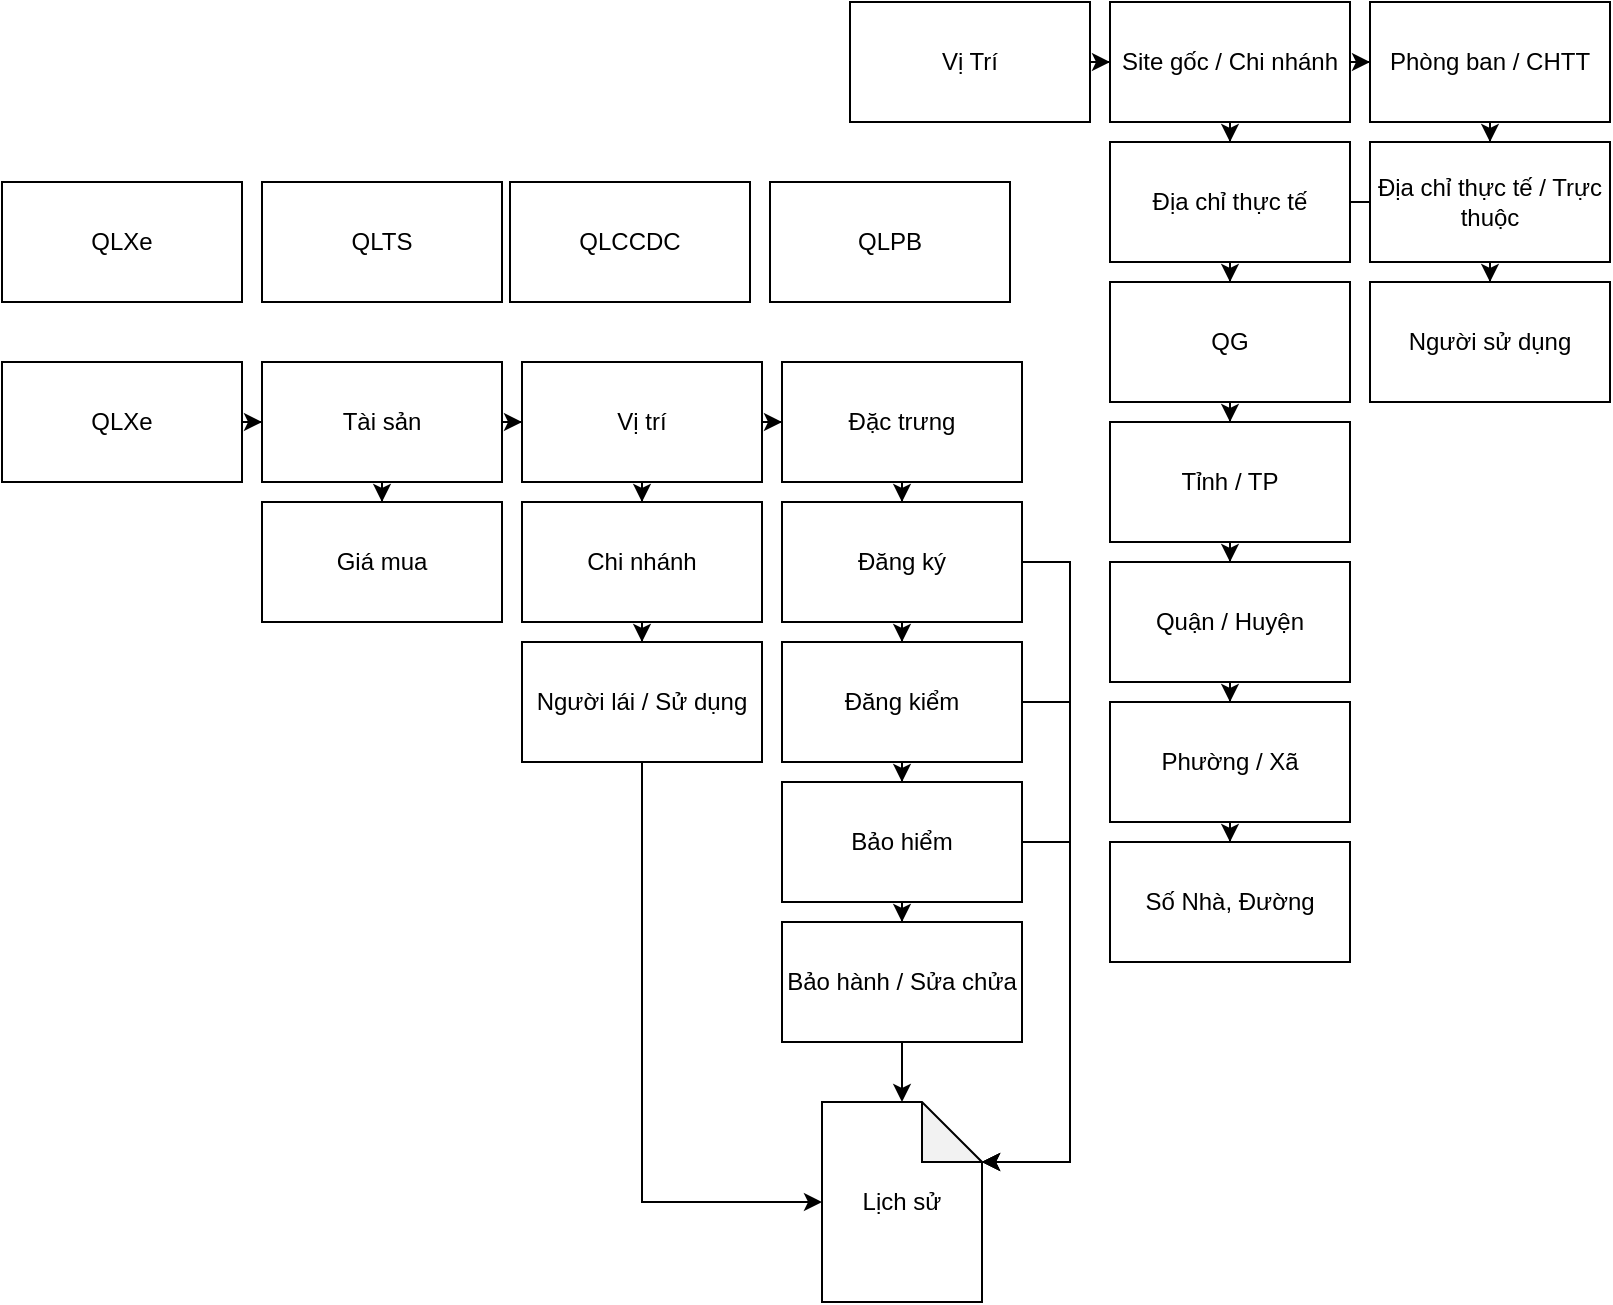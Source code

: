 <mxfile version="24.0.5" type="github">
  <diagram name="Trang-1" id="6WqdI3NEc1mItbDLKokB">
    <mxGraphModel dx="1034" dy="724" grid="1" gridSize="10" guides="1" tooltips="1" connect="1" arrows="1" fold="1" page="1" pageScale="1" pageWidth="827" pageHeight="1169" math="0" shadow="0">
      <root>
        <mxCell id="0" />
        <mxCell id="1" parent="0" />
        <mxCell id="uQeBqYyg12_eveGrQPS6-1" value="QLXe" style="rounded=0;whiteSpace=wrap;html=1;" vertex="1" parent="1">
          <mxGeometry x="16" y="100" width="120" height="60" as="geometry" />
        </mxCell>
        <mxCell id="uQeBqYyg12_eveGrQPS6-2" value="QLTS" style="rounded=0;whiteSpace=wrap;html=1;" vertex="1" parent="1">
          <mxGeometry x="146" y="100" width="120" height="60" as="geometry" />
        </mxCell>
        <mxCell id="uQeBqYyg12_eveGrQPS6-3" value="QLCCDC" style="rounded=0;whiteSpace=wrap;html=1;" vertex="1" parent="1">
          <mxGeometry x="270" y="100" width="120" height="60" as="geometry" />
        </mxCell>
        <mxCell id="uQeBqYyg12_eveGrQPS6-4" value="QLPB" style="rounded=0;whiteSpace=wrap;html=1;" vertex="1" parent="1">
          <mxGeometry x="400" y="100" width="120" height="60" as="geometry" />
        </mxCell>
        <mxCell id="uQeBqYyg12_eveGrQPS6-7" value="" style="edgeStyle=orthogonalEdgeStyle;rounded=0;orthogonalLoop=1;jettySize=auto;html=1;" edge="1" parent="1" source="uQeBqYyg12_eveGrQPS6-5" target="uQeBqYyg12_eveGrQPS6-6">
          <mxGeometry relative="1" as="geometry" />
        </mxCell>
        <mxCell id="uQeBqYyg12_eveGrQPS6-5" value="Vị Trí" style="rounded=0;whiteSpace=wrap;html=1;" vertex="1" parent="1">
          <mxGeometry x="440" y="10" width="120" height="60" as="geometry" />
        </mxCell>
        <mxCell id="uQeBqYyg12_eveGrQPS6-9" value="" style="edgeStyle=orthogonalEdgeStyle;rounded=0;orthogonalLoop=1;jettySize=auto;html=1;" edge="1" parent="1" source="uQeBqYyg12_eveGrQPS6-6" target="uQeBqYyg12_eveGrQPS6-8">
          <mxGeometry relative="1" as="geometry" />
        </mxCell>
        <mxCell id="uQeBqYyg12_eveGrQPS6-11" value="" style="edgeStyle=orthogonalEdgeStyle;rounded=0;orthogonalLoop=1;jettySize=auto;html=1;" edge="1" parent="1" source="uQeBqYyg12_eveGrQPS6-6" target="uQeBqYyg12_eveGrQPS6-10">
          <mxGeometry relative="1" as="geometry" />
        </mxCell>
        <mxCell id="uQeBqYyg12_eveGrQPS6-6" value="Site gốc / Chi nhánh" style="rounded=0;whiteSpace=wrap;html=1;" vertex="1" parent="1">
          <mxGeometry x="570" y="10" width="120" height="60" as="geometry" />
        </mxCell>
        <mxCell id="uQeBqYyg12_eveGrQPS6-13" value="" style="edgeStyle=orthogonalEdgeStyle;rounded=0;orthogonalLoop=1;jettySize=auto;html=1;" edge="1" parent="1" source="uQeBqYyg12_eveGrQPS6-8" target="uQeBqYyg12_eveGrQPS6-12">
          <mxGeometry relative="1" as="geometry" />
        </mxCell>
        <mxCell id="uQeBqYyg12_eveGrQPS6-8" value="Phòng ban / CHTT" style="rounded=0;whiteSpace=wrap;html=1;" vertex="1" parent="1">
          <mxGeometry x="700" y="10" width="120" height="60" as="geometry" />
        </mxCell>
        <mxCell id="uQeBqYyg12_eveGrQPS6-17" value="" style="edgeStyle=orthogonalEdgeStyle;rounded=0;orthogonalLoop=1;jettySize=auto;html=1;" edge="1" parent="1" source="uQeBqYyg12_eveGrQPS6-10" target="uQeBqYyg12_eveGrQPS6-16">
          <mxGeometry relative="1" as="geometry" />
        </mxCell>
        <mxCell id="uQeBqYyg12_eveGrQPS6-10" value="Địa chỉ thực tế" style="rounded=0;whiteSpace=wrap;html=1;" vertex="1" parent="1">
          <mxGeometry x="570" y="80" width="120" height="60" as="geometry" />
        </mxCell>
        <mxCell id="uQeBqYyg12_eveGrQPS6-44" value="" style="edgeStyle=orthogonalEdgeStyle;rounded=0;orthogonalLoop=1;jettySize=auto;html=1;" edge="1" parent="1" source="uQeBqYyg12_eveGrQPS6-12" target="uQeBqYyg12_eveGrQPS6-43">
          <mxGeometry relative="1" as="geometry" />
        </mxCell>
        <mxCell id="uQeBqYyg12_eveGrQPS6-12" value="Địa chỉ thực tế / Trực thuộc" style="rounded=0;whiteSpace=wrap;html=1;" vertex="1" parent="1">
          <mxGeometry x="700" y="80" width="120" height="60" as="geometry" />
        </mxCell>
        <mxCell id="uQeBqYyg12_eveGrQPS6-15" value="" style="endArrow=none;html=1;rounded=0;exitX=1;exitY=0.5;exitDx=0;exitDy=0;entryX=0;entryY=0.5;entryDx=0;entryDy=0;" edge="1" parent="1" source="uQeBqYyg12_eveGrQPS6-10" target="uQeBqYyg12_eveGrQPS6-12">
          <mxGeometry width="50" height="50" relative="1" as="geometry">
            <mxPoint x="410" y="350" as="sourcePoint" />
            <mxPoint x="460" y="300" as="targetPoint" />
          </mxGeometry>
        </mxCell>
        <mxCell id="uQeBqYyg12_eveGrQPS6-19" value="" style="edgeStyle=orthogonalEdgeStyle;rounded=0;orthogonalLoop=1;jettySize=auto;html=1;" edge="1" parent="1" source="uQeBqYyg12_eveGrQPS6-16" target="uQeBqYyg12_eveGrQPS6-18">
          <mxGeometry relative="1" as="geometry" />
        </mxCell>
        <mxCell id="uQeBqYyg12_eveGrQPS6-16" value="QG" style="rounded=0;whiteSpace=wrap;html=1;" vertex="1" parent="1">
          <mxGeometry x="570" y="150" width="120" height="60" as="geometry" />
        </mxCell>
        <mxCell id="uQeBqYyg12_eveGrQPS6-21" value="" style="edgeStyle=orthogonalEdgeStyle;rounded=0;orthogonalLoop=1;jettySize=auto;html=1;" edge="1" parent="1" source="uQeBqYyg12_eveGrQPS6-18" target="uQeBqYyg12_eveGrQPS6-20">
          <mxGeometry relative="1" as="geometry" />
        </mxCell>
        <mxCell id="uQeBqYyg12_eveGrQPS6-18" value="Tỉnh / TP" style="rounded=0;whiteSpace=wrap;html=1;" vertex="1" parent="1">
          <mxGeometry x="570" y="220" width="120" height="60" as="geometry" />
        </mxCell>
        <mxCell id="uQeBqYyg12_eveGrQPS6-23" value="" style="edgeStyle=orthogonalEdgeStyle;rounded=0;orthogonalLoop=1;jettySize=auto;html=1;" edge="1" parent="1" source="uQeBqYyg12_eveGrQPS6-20" target="uQeBqYyg12_eveGrQPS6-22">
          <mxGeometry relative="1" as="geometry" />
        </mxCell>
        <mxCell id="uQeBqYyg12_eveGrQPS6-20" value="Quận / Huyện" style="whiteSpace=wrap;html=1;rounded=0;" vertex="1" parent="1">
          <mxGeometry x="570" y="290" width="120" height="60" as="geometry" />
        </mxCell>
        <mxCell id="uQeBqYyg12_eveGrQPS6-25" value="" style="edgeStyle=orthogonalEdgeStyle;rounded=0;orthogonalLoop=1;jettySize=auto;html=1;" edge="1" parent="1" source="uQeBqYyg12_eveGrQPS6-22" target="uQeBqYyg12_eveGrQPS6-24">
          <mxGeometry relative="1" as="geometry" />
        </mxCell>
        <mxCell id="uQeBqYyg12_eveGrQPS6-22" value="Phường / Xã" style="whiteSpace=wrap;html=1;rounded=0;" vertex="1" parent="1">
          <mxGeometry x="570" y="360" width="120" height="60" as="geometry" />
        </mxCell>
        <mxCell id="uQeBqYyg12_eveGrQPS6-24" value="Số Nhà, Đường" style="whiteSpace=wrap;html=1;rounded=0;" vertex="1" parent="1">
          <mxGeometry x="570" y="430" width="120" height="60" as="geometry" />
        </mxCell>
        <mxCell id="uQeBqYyg12_eveGrQPS6-28" value="" style="edgeStyle=orthogonalEdgeStyle;rounded=0;orthogonalLoop=1;jettySize=auto;html=1;" edge="1" parent="1" source="uQeBqYyg12_eveGrQPS6-26" target="uQeBqYyg12_eveGrQPS6-27">
          <mxGeometry relative="1" as="geometry" />
        </mxCell>
        <mxCell id="uQeBqYyg12_eveGrQPS6-26" value="QLXe" style="rounded=0;whiteSpace=wrap;html=1;" vertex="1" parent="1">
          <mxGeometry x="16" y="190" width="120" height="60" as="geometry" />
        </mxCell>
        <mxCell id="uQeBqYyg12_eveGrQPS6-30" value="" style="edgeStyle=orthogonalEdgeStyle;rounded=0;orthogonalLoop=1;jettySize=auto;html=1;" edge="1" parent="1" source="uQeBqYyg12_eveGrQPS6-27" target="uQeBqYyg12_eveGrQPS6-29">
          <mxGeometry relative="1" as="geometry" />
        </mxCell>
        <mxCell id="uQeBqYyg12_eveGrQPS6-48" value="" style="edgeStyle=orthogonalEdgeStyle;rounded=0;orthogonalLoop=1;jettySize=auto;html=1;" edge="1" parent="1" source="uQeBqYyg12_eveGrQPS6-27" target="uQeBqYyg12_eveGrQPS6-47">
          <mxGeometry relative="1" as="geometry" />
        </mxCell>
        <mxCell id="uQeBqYyg12_eveGrQPS6-27" value="Tài sản" style="whiteSpace=wrap;html=1;rounded=0;" vertex="1" parent="1">
          <mxGeometry x="146" y="190" width="120" height="60" as="geometry" />
        </mxCell>
        <mxCell id="uQeBqYyg12_eveGrQPS6-32" value="" style="edgeStyle=orthogonalEdgeStyle;rounded=0;orthogonalLoop=1;jettySize=auto;html=1;" edge="1" parent="1" source="uQeBqYyg12_eveGrQPS6-29" target="uQeBqYyg12_eveGrQPS6-31">
          <mxGeometry relative="1" as="geometry" />
        </mxCell>
        <mxCell id="uQeBqYyg12_eveGrQPS6-42" value="" style="edgeStyle=orthogonalEdgeStyle;rounded=0;orthogonalLoop=1;jettySize=auto;html=1;" edge="1" parent="1" source="uQeBqYyg12_eveGrQPS6-29" target="uQeBqYyg12_eveGrQPS6-41">
          <mxGeometry relative="1" as="geometry" />
        </mxCell>
        <mxCell id="uQeBqYyg12_eveGrQPS6-29" value="Vị trí" style="whiteSpace=wrap;html=1;rounded=0;" vertex="1" parent="1">
          <mxGeometry x="276" y="190" width="120" height="60" as="geometry" />
        </mxCell>
        <mxCell id="uQeBqYyg12_eveGrQPS6-34" value="" style="edgeStyle=orthogonalEdgeStyle;rounded=0;orthogonalLoop=1;jettySize=auto;html=1;" edge="1" parent="1" source="uQeBqYyg12_eveGrQPS6-31" target="uQeBqYyg12_eveGrQPS6-33">
          <mxGeometry relative="1" as="geometry" />
        </mxCell>
        <mxCell id="uQeBqYyg12_eveGrQPS6-31" value="Đặc trưng" style="whiteSpace=wrap;html=1;rounded=0;" vertex="1" parent="1">
          <mxGeometry x="406" y="190" width="120" height="60" as="geometry" />
        </mxCell>
        <mxCell id="uQeBqYyg12_eveGrQPS6-36" value="" style="edgeStyle=orthogonalEdgeStyle;rounded=0;orthogonalLoop=1;jettySize=auto;html=1;" edge="1" parent="1" source="uQeBqYyg12_eveGrQPS6-33" target="uQeBqYyg12_eveGrQPS6-35">
          <mxGeometry relative="1" as="geometry" />
        </mxCell>
        <mxCell id="uQeBqYyg12_eveGrQPS6-51" style="edgeStyle=orthogonalEdgeStyle;rounded=0;orthogonalLoop=1;jettySize=auto;html=1;" edge="1" parent="1" source="uQeBqYyg12_eveGrQPS6-33" target="uQeBqYyg12_eveGrQPS6-49">
          <mxGeometry relative="1" as="geometry">
            <Array as="points">
              <mxPoint x="550" y="290" />
              <mxPoint x="550" y="590" />
            </Array>
          </mxGeometry>
        </mxCell>
        <mxCell id="uQeBqYyg12_eveGrQPS6-33" value="Đăng ký" style="whiteSpace=wrap;html=1;rounded=0;" vertex="1" parent="1">
          <mxGeometry x="406" y="260" width="120" height="60" as="geometry" />
        </mxCell>
        <mxCell id="uQeBqYyg12_eveGrQPS6-38" value="" style="edgeStyle=orthogonalEdgeStyle;rounded=0;orthogonalLoop=1;jettySize=auto;html=1;" edge="1" parent="1" source="uQeBqYyg12_eveGrQPS6-35" target="uQeBqYyg12_eveGrQPS6-37">
          <mxGeometry relative="1" as="geometry" />
        </mxCell>
        <mxCell id="uQeBqYyg12_eveGrQPS6-52" style="edgeStyle=orthogonalEdgeStyle;rounded=0;orthogonalLoop=1;jettySize=auto;html=1;" edge="1" parent="1" source="uQeBqYyg12_eveGrQPS6-35" target="uQeBqYyg12_eveGrQPS6-49">
          <mxGeometry relative="1" as="geometry">
            <Array as="points">
              <mxPoint x="550" y="360" />
              <mxPoint x="550" y="590" />
            </Array>
          </mxGeometry>
        </mxCell>
        <mxCell id="uQeBqYyg12_eveGrQPS6-35" value="Đăng kiểm" style="whiteSpace=wrap;html=1;rounded=0;" vertex="1" parent="1">
          <mxGeometry x="406" y="330" width="120" height="60" as="geometry" />
        </mxCell>
        <mxCell id="uQeBqYyg12_eveGrQPS6-40" value="" style="edgeStyle=orthogonalEdgeStyle;rounded=0;orthogonalLoop=1;jettySize=auto;html=1;" edge="1" parent="1" source="uQeBqYyg12_eveGrQPS6-37" target="uQeBqYyg12_eveGrQPS6-39">
          <mxGeometry relative="1" as="geometry" />
        </mxCell>
        <mxCell id="uQeBqYyg12_eveGrQPS6-53" style="edgeStyle=orthogonalEdgeStyle;rounded=0;orthogonalLoop=1;jettySize=auto;html=1;" edge="1" parent="1" source="uQeBqYyg12_eveGrQPS6-37" target="uQeBqYyg12_eveGrQPS6-49">
          <mxGeometry relative="1" as="geometry">
            <Array as="points">
              <mxPoint x="550" y="430" />
              <mxPoint x="550" y="590" />
            </Array>
          </mxGeometry>
        </mxCell>
        <mxCell id="uQeBqYyg12_eveGrQPS6-37" value="Bảo hiểm" style="whiteSpace=wrap;html=1;rounded=0;" vertex="1" parent="1">
          <mxGeometry x="406" y="400" width="120" height="60" as="geometry" />
        </mxCell>
        <mxCell id="uQeBqYyg12_eveGrQPS6-56" style="edgeStyle=orthogonalEdgeStyle;rounded=0;orthogonalLoop=1;jettySize=auto;html=1;" edge="1" parent="1" source="uQeBqYyg12_eveGrQPS6-39" target="uQeBqYyg12_eveGrQPS6-49">
          <mxGeometry relative="1" as="geometry" />
        </mxCell>
        <mxCell id="uQeBqYyg12_eveGrQPS6-39" value="Bảo hành / Sửa chửa" style="whiteSpace=wrap;html=1;rounded=0;" vertex="1" parent="1">
          <mxGeometry x="406" y="470" width="120" height="60" as="geometry" />
        </mxCell>
        <mxCell id="uQeBqYyg12_eveGrQPS6-46" value="" style="edgeStyle=orthogonalEdgeStyle;rounded=0;orthogonalLoop=1;jettySize=auto;html=1;" edge="1" parent="1" source="uQeBqYyg12_eveGrQPS6-41" target="uQeBqYyg12_eveGrQPS6-45">
          <mxGeometry relative="1" as="geometry" />
        </mxCell>
        <mxCell id="uQeBqYyg12_eveGrQPS6-41" value="Chi nhánh" style="whiteSpace=wrap;html=1;rounded=0;" vertex="1" parent="1">
          <mxGeometry x="276" y="260" width="120" height="60" as="geometry" />
        </mxCell>
        <mxCell id="uQeBqYyg12_eveGrQPS6-43" value="Người sử dụng" style="whiteSpace=wrap;html=1;rounded=0;" vertex="1" parent="1">
          <mxGeometry x="700" y="150" width="120" height="60" as="geometry" />
        </mxCell>
        <mxCell id="uQeBqYyg12_eveGrQPS6-57" style="edgeStyle=orthogonalEdgeStyle;rounded=0;orthogonalLoop=1;jettySize=auto;html=1;" edge="1" parent="1" source="uQeBqYyg12_eveGrQPS6-45" target="uQeBqYyg12_eveGrQPS6-49">
          <mxGeometry relative="1" as="geometry">
            <Array as="points">
              <mxPoint x="336" y="610" />
            </Array>
          </mxGeometry>
        </mxCell>
        <mxCell id="uQeBqYyg12_eveGrQPS6-45" value="Người lái / Sử dụng" style="whiteSpace=wrap;html=1;rounded=0;" vertex="1" parent="1">
          <mxGeometry x="276" y="330" width="120" height="60" as="geometry" />
        </mxCell>
        <mxCell id="uQeBqYyg12_eveGrQPS6-47" value="Giá mua" style="whiteSpace=wrap;html=1;rounded=0;" vertex="1" parent="1">
          <mxGeometry x="146" y="260" width="120" height="60" as="geometry" />
        </mxCell>
        <mxCell id="uQeBqYyg12_eveGrQPS6-49" value="Lịch sử" style="shape=note;whiteSpace=wrap;html=1;backgroundOutline=1;darkOpacity=0.05;" vertex="1" parent="1">
          <mxGeometry x="426" y="560" width="80" height="100" as="geometry" />
        </mxCell>
      </root>
    </mxGraphModel>
  </diagram>
</mxfile>
